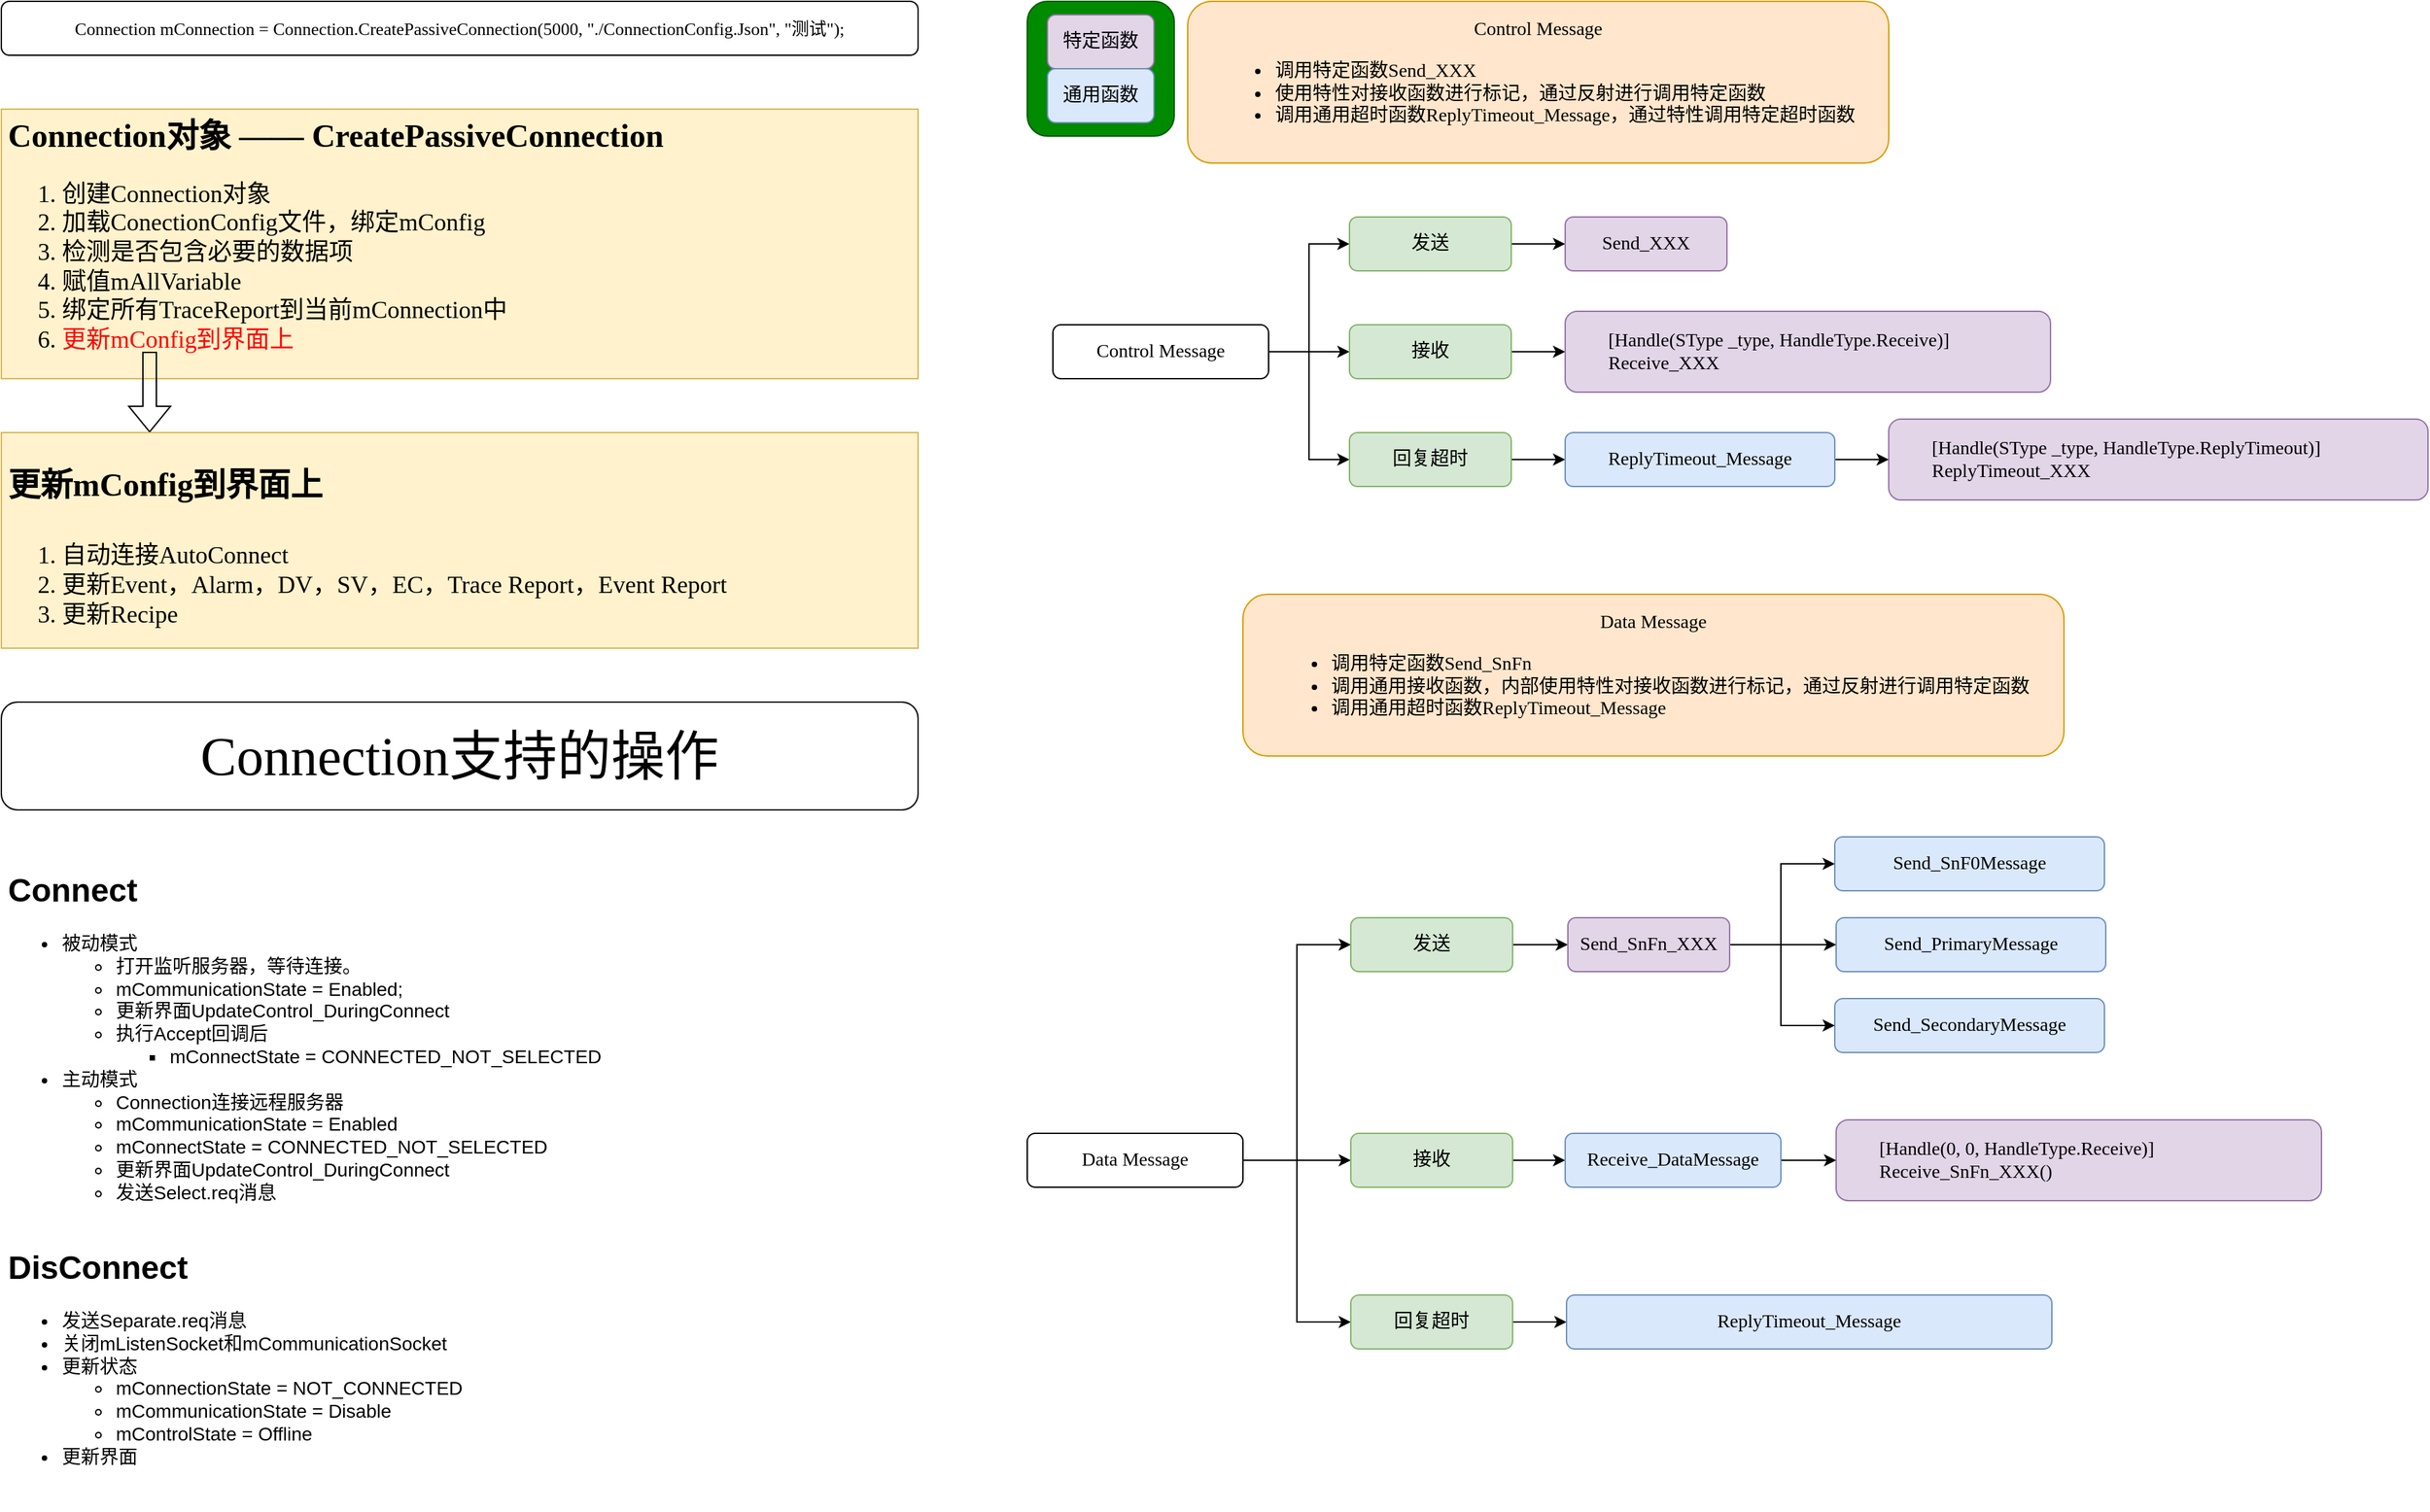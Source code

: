 <mxfile version="16.5.1" type="device"><diagram id="cqQqvtsM7xpSJZQIeAF2" name="启动"><mxGraphModel dx="4063" dy="2449" grid="1" gridSize="10" guides="1" tooltips="1" connect="1" arrows="1" fold="1" page="1" pageScale="1" pageWidth="827" pageHeight="1169" math="0" shadow="0"><root><mxCell id="0"/><mxCell id="1" parent="0"/><mxCell id="iS0wmi3behCB69ptpfjF-71" value="" style="rounded=1;whiteSpace=wrap;html=1;fontFamily=Comic Sans MS;labelBackgroundColor=none;fontSize=14;fontColor=#ffffff;fillColor=#008a00;strokeColor=#005700;movable=0;resizable=0;rotatable=0;deletable=0;editable=0;connectable=0;" vertex="1" parent="1"><mxGeometry x="841" y="40" width="109" height="100" as="geometry"/></mxCell><mxCell id="iS0wmi3behCB69ptpfjF-1" value="Connection mConnection = Connection.CreatePassiveConnection(5000, &quot;./ConnectionConfig.Json&quot;, &quot;测试&quot;);" style="rounded=1;whiteSpace=wrap;html=1;fontFamily=Comic Sans MS;fontSize=13;movable=0;resizable=0;rotatable=0;deletable=0;editable=0;connectable=0;" vertex="1" parent="1"><mxGeometry x="80" y="40" width="680" height="40" as="geometry"/></mxCell><mxCell id="iS0wmi3behCB69ptpfjF-2" value="&lt;h1&gt;Connection对象 —— CreatePassiveConnection&lt;/h1&gt;&lt;div style=&quot;font-size: 18px&quot;&gt;&lt;ol&gt;&lt;li&gt;创建Connection对象&lt;/li&gt;&lt;li&gt;加载ConectionConfig文件，绑定mConfig&lt;/li&gt;&lt;li&gt;检测是否包含必要的数据项&lt;/li&gt;&lt;li&gt;赋值mAllVariable&lt;/li&gt;&lt;li&gt;绑定所有TraceReport到当前mConnection中&lt;/li&gt;&lt;li&gt;&lt;font color=&quot;#ff0000&quot;&gt;更新mConfig到界面上&lt;/font&gt;&lt;/li&gt;&lt;/ol&gt;&lt;/div&gt;" style="text;html=1;strokeColor=#d6b656;fillColor=#fff2cc;spacing=5;spacingTop=-20;whiteSpace=wrap;overflow=hidden;rounded=0;fontFamily=Lucida Console;movable=0;resizable=0;rotatable=0;deletable=0;editable=0;connectable=0;" vertex="1" parent="1"><mxGeometry x="80" y="120" width="680" height="200" as="geometry"/></mxCell><mxCell id="iS0wmi3behCB69ptpfjF-3" value="" style="shape=flexArrow;endArrow=classic;html=1;rounded=0;fontSize=18;fontColor=#FF0000;movable=0;resizable=0;rotatable=0;deletable=0;editable=0;connectable=0;" edge="1" parent="1"><mxGeometry width="50" height="50" relative="1" as="geometry"><mxPoint x="190" y="300" as="sourcePoint"/><mxPoint x="190" y="360" as="targetPoint"/></mxGeometry></mxCell><mxCell id="iS0wmi3behCB69ptpfjF-4" value="&lt;h1&gt;&lt;font style=&quot;font-size: 24px&quot;&gt;更新mConfig到界面上&lt;/font&gt;&lt;/h1&gt;&lt;p&gt;&lt;/p&gt;&lt;ol&gt;&lt;li&gt;自动连接AutoConnect&lt;/li&gt;&lt;li&gt;更新Event，Alarm，DV，SV，EC，Trace Report，Event Report&lt;/li&gt;&lt;li&gt;更新Recipe&lt;/li&gt;&lt;/ol&gt;&lt;p&gt;&lt;/p&gt;" style="text;html=1;strokeColor=#d6b656;fillColor=#fff2cc;spacing=5;spacingTop=-20;whiteSpace=wrap;overflow=hidden;rounded=0;fontFamily=Lucida Console;fontSize=18;fontColor=#000000;movable=0;resizable=0;rotatable=0;deletable=0;editable=0;connectable=0;" vertex="1" parent="1"><mxGeometry x="80" y="360" width="680" height="160" as="geometry"/></mxCell><mxCell id="iS0wmi3behCB69ptpfjF-7" value="Connection支持的操作" style="rounded=1;whiteSpace=wrap;html=1;fontFamily=Comic Sans MS;fontSize=40;fontColor=#000000;movable=0;resizable=0;rotatable=0;deletable=0;editable=0;connectable=0;" vertex="1" parent="1"><mxGeometry x="80" y="560" width="680" height="80" as="geometry"/></mxCell><mxCell id="iS0wmi3behCB69ptpfjF-8" value="&lt;h1 style=&quot;font-size: 24px&quot;&gt;Connect&lt;/h1&gt;&lt;p style=&quot;font-size: 16px&quot;&gt;&lt;/p&gt;&lt;ul&gt;&lt;li&gt;被动模式&lt;/li&gt;&lt;ul&gt;&lt;li&gt;打开监听服务器，等待连接。&lt;/li&gt;&lt;li&gt;mCommunicationState = Enabled;&lt;br&gt;&lt;/li&gt;&lt;li&gt;更新界面UpdateControl_DuringConnect&lt;/li&gt;&lt;li&gt;执行Accept回调后&lt;/li&gt;&lt;ul&gt;&lt;li&gt;mConnectState = CONNECTED_NOT_SELECTED&lt;/li&gt;&lt;/ul&gt;&lt;/ul&gt;&lt;li&gt;主动模式&lt;/li&gt;&lt;ul&gt;&lt;li&gt;Connection连接远程服务器&lt;/li&gt;&lt;li&gt;mCommunicationState = Enabled&lt;br&gt;&lt;/li&gt;&lt;li&gt;mConnectState = CONNECTED_NOT_SELECTED&lt;/li&gt;&lt;li&gt;更新界面UpdateControl_DuringConnect&lt;/li&gt;&lt;li&gt;发送Select.req消息&lt;br&gt;&lt;/li&gt;&lt;/ul&gt;&lt;/ul&gt;&lt;p&gt;&lt;/p&gt;" style="text;html=1;strokeColor=none;fillColor=none;spacing=5;spacingTop=-20;whiteSpace=wrap;overflow=hidden;rounded=0;fontSize=14;fontColor=#000000;movable=0;resizable=0;rotatable=0;deletable=0;editable=0;connectable=0;" vertex="1" parent="1"><mxGeometry x="80" y="680" width="480" height="280" as="geometry"/></mxCell><mxCell id="iS0wmi3behCB69ptpfjF-9" value="&lt;h1 style=&quot;font-size: 24px&quot;&gt;DisConnect&lt;/h1&gt;&lt;p style=&quot;font-size: 16px&quot;&gt;&lt;/p&gt;&lt;ul&gt;&lt;li&gt;发送Separate.req消息&lt;/li&gt;&lt;li&gt;关闭mListenSocket和mCommunicationSocket&lt;/li&gt;&lt;li&gt;更新状态&lt;/li&gt;&lt;ul&gt;&lt;li&gt;mConnectionState = NOT_CONNECTED&lt;/li&gt;&lt;li&gt;mCommunicationState = Disable&lt;/li&gt;&lt;li&gt;mControlState = Offline&lt;/li&gt;&lt;/ul&gt;&lt;li&gt;更新界面&lt;/li&gt;&lt;/ul&gt;&lt;p&gt;&lt;/p&gt;" style="text;html=1;strokeColor=none;fillColor=none;spacing=5;spacingTop=-20;whiteSpace=wrap;overflow=hidden;rounded=0;fontSize=14;fontColor=#000000;movable=0;resizable=0;rotatable=0;deletable=0;editable=0;connectable=0;" vertex="1" parent="1"><mxGeometry x="80" y="960" width="680" height="200" as="geometry"/></mxCell><mxCell id="iS0wmi3behCB69ptpfjF-16" style="edgeStyle=orthogonalEdgeStyle;rounded=0;orthogonalLoop=1;jettySize=auto;html=1;entryX=0;entryY=0.5;entryDx=0;entryDy=0;fontSize=14;fontColor=#000000;movable=0;resizable=0;rotatable=0;deletable=0;editable=0;connectable=0;" edge="1" parent="1" source="iS0wmi3behCB69ptpfjF-13" target="iS0wmi3behCB69ptpfjF-14"><mxGeometry relative="1" as="geometry"/></mxCell><mxCell id="iS0wmi3behCB69ptpfjF-17" style="edgeStyle=orthogonalEdgeStyle;rounded=0;orthogonalLoop=1;jettySize=auto;html=1;entryX=0;entryY=0.5;entryDx=0;entryDy=0;fontSize=14;fontColor=#000000;movable=0;resizable=0;rotatable=0;deletable=0;editable=0;connectable=0;" edge="1" parent="1" source="iS0wmi3behCB69ptpfjF-13" target="iS0wmi3behCB69ptpfjF-15"><mxGeometry relative="1" as="geometry"/></mxCell><mxCell id="iS0wmi3behCB69ptpfjF-24" style="edgeStyle=orthogonalEdgeStyle;rounded=0;orthogonalLoop=1;jettySize=auto;html=1;entryX=0;entryY=0.5;entryDx=0;entryDy=0;fontSize=14;fontColor=#000000;movable=0;resizable=0;rotatable=0;deletable=0;editable=0;connectable=0;" edge="1" parent="1" source="iS0wmi3behCB69ptpfjF-13" target="iS0wmi3behCB69ptpfjF-23"><mxGeometry relative="1" as="geometry"/></mxCell><mxCell id="iS0wmi3behCB69ptpfjF-13" value="Control Message" style="rounded=1;whiteSpace=wrap;html=1;fontFamily=Comic Sans MS;fontSize=14;fontColor=#000000;movable=0;resizable=0;rotatable=0;deletable=0;editable=0;connectable=0;" vertex="1" parent="1"><mxGeometry x="860" y="280" width="160" height="40" as="geometry"/></mxCell><mxCell id="iS0wmi3behCB69ptpfjF-67" style="edgeStyle=orthogonalEdgeStyle;rounded=0;orthogonalLoop=1;jettySize=auto;html=1;fontSize=14;fontColor=#000000;movable=0;resizable=0;rotatable=0;deletable=0;editable=0;connectable=0;" edge="1" parent="1" source="iS0wmi3behCB69ptpfjF-14" target="iS0wmi3behCB69ptpfjF-66"><mxGeometry relative="1" as="geometry"/></mxCell><mxCell id="iS0wmi3behCB69ptpfjF-14" value="发送" style="rounded=1;whiteSpace=wrap;html=1;fontFamily=Comic Sans MS;fontSize=14;fillColor=#d5e8d4;strokeColor=#82b366;movable=0;resizable=0;rotatable=0;deletable=0;editable=0;connectable=0;" vertex="1" parent="1"><mxGeometry x="1080" y="200" width="120" height="40" as="geometry"/></mxCell><mxCell id="iS0wmi3behCB69ptpfjF-28" value="" style="edgeStyle=orthogonalEdgeStyle;rounded=0;orthogonalLoop=1;jettySize=auto;html=1;fontSize=14;fontColor=#000000;movable=0;resizable=0;rotatable=0;deletable=0;editable=0;connectable=0;" edge="1" parent="1" source="iS0wmi3behCB69ptpfjF-15" target="iS0wmi3behCB69ptpfjF-27"><mxGeometry relative="1" as="geometry"/></mxCell><mxCell id="iS0wmi3behCB69ptpfjF-15" value="接收" style="rounded=1;whiteSpace=wrap;html=1;fontFamily=Comic Sans MS;fontSize=14;fillColor=#d5e8d4;strokeColor=#82b366;movable=0;resizable=0;rotatable=0;deletable=0;editable=0;connectable=0;" vertex="1" parent="1"><mxGeometry x="1080" y="280" width="120" height="40" as="geometry"/></mxCell><mxCell id="iS0wmi3behCB69ptpfjF-61" style="edgeStyle=orthogonalEdgeStyle;rounded=0;orthogonalLoop=1;jettySize=auto;html=1;fontSize=14;fontColor=#000000;movable=0;resizable=0;rotatable=0;deletable=0;editable=0;connectable=0;" edge="1" parent="1" source="iS0wmi3behCB69ptpfjF-23" target="iS0wmi3behCB69ptpfjF-60"><mxGeometry relative="1" as="geometry"/></mxCell><mxCell id="iS0wmi3behCB69ptpfjF-23" value="回复超时" style="rounded=1;whiteSpace=wrap;html=1;fontFamily=Comic Sans MS;fontSize=14;fillColor=#d5e8d4;strokeColor=#82b366;movable=0;resizable=0;rotatable=0;deletable=0;editable=0;connectable=0;" vertex="1" parent="1"><mxGeometry x="1080" y="360" width="120" height="40" as="geometry"/></mxCell><mxCell id="iS0wmi3behCB69ptpfjF-27" value="[Handle(SType _type, HandleType.Receive)]&lt;br&gt;&lt;div style=&quot;&quot;&gt;&lt;span&gt;Receive_XXX&lt;/span&gt;&lt;/div&gt;" style="rounded=1;whiteSpace=wrap;html=1;fontFamily=Comic Sans MS;fontSize=14;spacingLeft=30;align=left;fillColor=#e1d5e7;strokeColor=#9673a6;movable=0;resizable=0;rotatable=0;deletable=0;editable=0;connectable=0;" vertex="1" parent="1"><mxGeometry x="1240" y="270" width="360" height="60" as="geometry"/></mxCell><mxCell id="iS0wmi3behCB69ptpfjF-29" value="[Handle(SType _type, HandleType.ReplyTimeout)]&lt;br&gt;ReplyTimeout_XXX" style="rounded=1;whiteSpace=wrap;html=1;fontFamily=Comic Sans MS;fontSize=14;align=left;spacingLeft=30;fillColor=#e1d5e7;strokeColor=#9673a6;movable=0;resizable=0;rotatable=0;deletable=0;editable=0;connectable=0;" vertex="1" parent="1"><mxGeometry x="1480" y="350" width="400" height="60" as="geometry"/></mxCell><mxCell id="iS0wmi3behCB69ptpfjF-32" value="Data Message&lt;br&gt;&lt;ul&gt;&lt;li style=&quot;text-align: left&quot;&gt;调用特定函数Send_SnFn&lt;/li&gt;&lt;li style=&quot;text-align: left&quot;&gt;调用通用接收函数，内部使用特性对接收函数进行标记，通过反射进行调用特定函数&lt;/li&gt;&lt;li style=&quot;text-align: left&quot;&gt;调用通用超时函数ReplyTimeout_Message&lt;/li&gt;&lt;/ul&gt;" style="rounded=1;whiteSpace=wrap;html=1;fontFamily=Comic Sans MS;fontSize=14;labelBackgroundColor=none;fillColor=#ffe6cc;strokeColor=#d79b00;movable=0;resizable=0;rotatable=0;deletable=0;editable=0;connectable=0;" vertex="1" parent="1"><mxGeometry x="1001" y="480" width="609" height="120" as="geometry"/></mxCell><mxCell id="iS0wmi3behCB69ptpfjF-33" style="edgeStyle=orthogonalEdgeStyle;rounded=0;orthogonalLoop=1;jettySize=auto;html=1;entryX=0;entryY=0.5;entryDx=0;entryDy=0;fontSize=14;fontColor=#000000;movable=0;resizable=0;rotatable=0;deletable=0;editable=0;connectable=0;" edge="1" parent="1" source="iS0wmi3behCB69ptpfjF-36" target="iS0wmi3behCB69ptpfjF-38"><mxGeometry relative="1" as="geometry"/></mxCell><mxCell id="iS0wmi3behCB69ptpfjF-34" style="edgeStyle=orthogonalEdgeStyle;rounded=0;orthogonalLoop=1;jettySize=auto;html=1;entryX=0;entryY=0.5;entryDx=0;entryDy=0;fontSize=14;fontColor=#000000;movable=0;resizable=0;rotatable=0;deletable=0;editable=0;connectable=0;" edge="1" parent="1" source="iS0wmi3behCB69ptpfjF-36" target="iS0wmi3behCB69ptpfjF-40"><mxGeometry relative="1" as="geometry"/></mxCell><mxCell id="iS0wmi3behCB69ptpfjF-35" style="edgeStyle=orthogonalEdgeStyle;rounded=0;orthogonalLoop=1;jettySize=auto;html=1;entryX=0;entryY=0.5;entryDx=0;entryDy=0;fontSize=14;fontColor=#000000;movable=0;resizable=0;rotatable=0;deletable=0;editable=0;connectable=0;" edge="1" parent="1" source="iS0wmi3behCB69ptpfjF-36" target="iS0wmi3behCB69ptpfjF-42"><mxGeometry relative="1" as="geometry"/></mxCell><mxCell id="iS0wmi3behCB69ptpfjF-36" value="Data Message" style="rounded=1;whiteSpace=wrap;html=1;fontFamily=Comic Sans MS;fontSize=14;fontColor=#000000;movable=0;resizable=0;rotatable=0;deletable=0;editable=0;connectable=0;" vertex="1" parent="1"><mxGeometry x="841" y="880" width="160" height="40" as="geometry"/></mxCell><mxCell id="iS0wmi3behCB69ptpfjF-56" style="edgeStyle=orthogonalEdgeStyle;rounded=0;orthogonalLoop=1;jettySize=auto;html=1;exitX=1;exitY=0.5;exitDx=0;exitDy=0;entryX=0;entryY=0.5;entryDx=0;entryDy=0;fontSize=14;fontColor=#000000;movable=0;resizable=0;rotatable=0;deletable=0;editable=0;connectable=0;" edge="1" parent="1" source="iS0wmi3behCB69ptpfjF-38" target="iS0wmi3behCB69ptpfjF-55"><mxGeometry relative="1" as="geometry"/></mxCell><mxCell id="iS0wmi3behCB69ptpfjF-38" value="发送" style="rounded=1;whiteSpace=wrap;html=1;fontFamily=Comic Sans MS;fontSize=14;fillColor=#d5e8d4;strokeColor=#82b366;movable=0;resizable=0;rotatable=0;deletable=0;editable=0;connectable=0;" vertex="1" parent="1"><mxGeometry x="1081" y="720" width="120" height="40" as="geometry"/></mxCell><mxCell id="iS0wmi3behCB69ptpfjF-65" style="edgeStyle=orthogonalEdgeStyle;rounded=0;orthogonalLoop=1;jettySize=auto;html=1;fontSize=14;fontColor=#000000;movable=0;resizable=0;rotatable=0;deletable=0;editable=0;connectable=0;" edge="1" parent="1" source="iS0wmi3behCB69ptpfjF-40" target="iS0wmi3behCB69ptpfjF-63"><mxGeometry relative="1" as="geometry"/></mxCell><mxCell id="iS0wmi3behCB69ptpfjF-40" value="接收" style="rounded=1;whiteSpace=wrap;html=1;fontFamily=Comic Sans MS;fontSize=14;fillColor=#d5e8d4;strokeColor=#82b366;movable=0;resizable=0;rotatable=0;deletable=0;editable=0;connectable=0;" vertex="1" parent="1"><mxGeometry x="1081" y="880" width="120" height="40" as="geometry"/></mxCell><mxCell id="iS0wmi3behCB69ptpfjF-47" value="" style="edgeStyle=orthogonalEdgeStyle;rounded=0;orthogonalLoop=1;jettySize=auto;html=1;fontSize=14;fontColor=#000000;movable=0;resizable=0;rotatable=0;deletable=0;editable=0;connectable=0;" edge="1" parent="1" source="iS0wmi3behCB69ptpfjF-42" target="iS0wmi3behCB69ptpfjF-46"><mxGeometry relative="1" as="geometry"/></mxCell><mxCell id="iS0wmi3behCB69ptpfjF-42" value="回复超时" style="rounded=1;whiteSpace=wrap;html=1;fontFamily=Comic Sans MS;fontSize=14;fillColor=#d5e8d4;strokeColor=#82b366;movable=0;resizable=0;rotatable=0;deletable=0;editable=0;connectable=0;" vertex="1" parent="1"><mxGeometry x="1081" y="1000" width="120" height="40" as="geometry"/></mxCell><mxCell id="iS0wmi3behCB69ptpfjF-44" value="[Handle(0, 0, HandleType.Receive)]&lt;br&gt;Receive_SnFn_XXX()" style="rounded=1;whiteSpace=wrap;html=1;fontFamily=Comic Sans MS;fontSize=14;align=left;spacingLeft=30;fillColor=#e1d5e7;strokeColor=#9673a6;movable=0;resizable=0;rotatable=0;deletable=0;editable=0;connectable=0;" vertex="1" parent="1"><mxGeometry x="1441" y="870" width="360" height="60" as="geometry"/></mxCell><mxCell id="iS0wmi3behCB69ptpfjF-46" value="ReplyTimeout_Message" style="rounded=1;whiteSpace=wrap;html=1;fontFamily=Comic Sans MS;fontSize=14;fillColor=#dae8fc;strokeColor=#6c8ebf;movable=0;resizable=0;rotatable=0;deletable=0;editable=0;connectable=0;" vertex="1" parent="1"><mxGeometry x="1241" y="1000" width="360" height="40" as="geometry"/></mxCell><mxCell id="iS0wmi3behCB69ptpfjF-48" value="Send_SnF0Message" style="rounded=1;whiteSpace=wrap;html=1;fontFamily=Comic Sans MS;labelBackgroundColor=none;fontSize=14;fillColor=#dae8fc;strokeColor=#6c8ebf;movable=0;resizable=0;rotatable=0;deletable=0;editable=0;connectable=0;" vertex="1" parent="1"><mxGeometry x="1440" y="660" width="200" height="40" as="geometry"/></mxCell><mxCell id="iS0wmi3behCB69ptpfjF-49" value="Send_PrimaryMessage" style="rounded=1;whiteSpace=wrap;html=1;fontFamily=Comic Sans MS;labelBackgroundColor=none;fontSize=14;fillColor=#dae8fc;strokeColor=#6c8ebf;movable=0;resizable=0;rotatable=0;deletable=0;editable=0;connectable=0;" vertex="1" parent="1"><mxGeometry x="1441" y="720" width="200" height="40" as="geometry"/></mxCell><mxCell id="iS0wmi3behCB69ptpfjF-50" value="Send_SecondaryMessage" style="rounded=1;whiteSpace=wrap;html=1;fontFamily=Comic Sans MS;labelBackgroundColor=none;fontSize=14;fillColor=#dae8fc;strokeColor=#6c8ebf;movable=0;resizable=0;rotatable=0;deletable=0;editable=0;connectable=0;" vertex="1" parent="1"><mxGeometry x="1440" y="780" width="200" height="40" as="geometry"/></mxCell><mxCell id="iS0wmi3behCB69ptpfjF-57" style="edgeStyle=orthogonalEdgeStyle;rounded=0;orthogonalLoop=1;jettySize=auto;html=1;exitX=1;exitY=0.5;exitDx=0;exitDy=0;entryX=0;entryY=0.5;entryDx=0;entryDy=0;fontSize=14;fontColor=#000000;movable=0;resizable=0;rotatable=0;deletable=0;editable=0;connectable=0;" edge="1" parent="1" source="iS0wmi3behCB69ptpfjF-55" target="iS0wmi3behCB69ptpfjF-48"><mxGeometry relative="1" as="geometry"><Array as="points"><mxPoint x="1400" y="740"/><mxPoint x="1400" y="680"/></Array></mxGeometry></mxCell><mxCell id="iS0wmi3behCB69ptpfjF-58" style="edgeStyle=orthogonalEdgeStyle;rounded=0;orthogonalLoop=1;jettySize=auto;html=1;exitX=1;exitY=0.5;exitDx=0;exitDy=0;entryX=0;entryY=0.5;entryDx=0;entryDy=0;fontSize=14;fontColor=#000000;movable=0;resizable=0;rotatable=0;deletable=0;editable=0;connectable=0;" edge="1" parent="1" source="iS0wmi3behCB69ptpfjF-55" target="iS0wmi3behCB69ptpfjF-49"><mxGeometry relative="1" as="geometry"/></mxCell><mxCell id="iS0wmi3behCB69ptpfjF-59" style="edgeStyle=orthogonalEdgeStyle;rounded=0;orthogonalLoop=1;jettySize=auto;html=1;exitX=1;exitY=0.5;exitDx=0;exitDy=0;entryX=0;entryY=0.5;entryDx=0;entryDy=0;fontSize=14;fontColor=#000000;movable=0;resizable=0;rotatable=0;deletable=0;editable=0;connectable=0;" edge="1" parent="1" source="iS0wmi3behCB69ptpfjF-55" target="iS0wmi3behCB69ptpfjF-50"><mxGeometry relative="1" as="geometry"><Array as="points"><mxPoint x="1400" y="740"/><mxPoint x="1400" y="800"/></Array></mxGeometry></mxCell><mxCell id="iS0wmi3behCB69ptpfjF-55" value="Send_SnFn_XXX" style="rounded=1;whiteSpace=wrap;html=1;fontFamily=Comic Sans MS;labelBackgroundColor=none;fontSize=14;fillColor=#e1d5e7;strokeColor=#9673a6;movable=0;resizable=0;rotatable=0;deletable=0;editable=0;connectable=0;" vertex="1" parent="1"><mxGeometry x="1242" y="720" width="120" height="40" as="geometry"/></mxCell><mxCell id="iS0wmi3behCB69ptpfjF-62" style="edgeStyle=orthogonalEdgeStyle;rounded=0;orthogonalLoop=1;jettySize=auto;html=1;fontSize=14;fontColor=#000000;movable=0;resizable=0;rotatable=0;deletable=0;editable=0;connectable=0;" edge="1" parent="1" source="iS0wmi3behCB69ptpfjF-60" target="iS0wmi3behCB69ptpfjF-29"><mxGeometry relative="1" as="geometry"/></mxCell><mxCell id="iS0wmi3behCB69ptpfjF-60" value="ReplyTimeout_Message" style="rounded=1;whiteSpace=wrap;html=1;fontFamily=Comic Sans MS;fontSize=14;fillColor=#dae8fc;strokeColor=#6c8ebf;movable=0;resizable=0;rotatable=0;deletable=0;editable=0;connectable=0;" vertex="1" parent="1"><mxGeometry x="1240" y="360" width="200" height="40" as="geometry"/></mxCell><mxCell id="iS0wmi3behCB69ptpfjF-64" style="edgeStyle=orthogonalEdgeStyle;rounded=0;orthogonalLoop=1;jettySize=auto;html=1;fontSize=14;fontColor=#000000;movable=0;resizable=0;rotatable=0;deletable=0;editable=0;connectable=0;" edge="1" parent="1" source="iS0wmi3behCB69ptpfjF-63" target="iS0wmi3behCB69ptpfjF-44"><mxGeometry relative="1" as="geometry"/></mxCell><mxCell id="iS0wmi3behCB69ptpfjF-63" value="Receive_DataMessage" style="rounded=1;whiteSpace=wrap;html=1;fontFamily=Comic Sans MS;labelBackgroundColor=none;fontSize=14;fillColor=#dae8fc;strokeColor=#6c8ebf;movable=0;resizable=0;rotatable=0;deletable=0;editable=0;connectable=0;" vertex="1" parent="1"><mxGeometry x="1240" y="880" width="160" height="40" as="geometry"/></mxCell><mxCell id="iS0wmi3behCB69ptpfjF-66" value="Send_XXX" style="rounded=1;whiteSpace=wrap;html=1;fontFamily=Comic Sans MS;labelBackgroundColor=none;fontSize=14;fillColor=#e1d5e7;strokeColor=#9673a6;movable=0;resizable=0;rotatable=0;deletable=0;editable=0;connectable=0;" vertex="1" parent="1"><mxGeometry x="1240" y="200" width="120" height="40" as="geometry"/></mxCell><mxCell id="iS0wmi3behCB69ptpfjF-68" value="Control Message&lt;br&gt;&lt;ul&gt;&lt;li style=&quot;text-align: left&quot;&gt;调用特定函数Send_XXX&lt;/li&gt;&lt;li style=&quot;text-align: left&quot;&gt;使用特性对接收函数进行标记，通过反射进行调用特定函数&lt;/li&gt;&lt;li style=&quot;text-align: left&quot;&gt;调用通用超时函数ReplyTimeout_Message，通过特性调用特定超时函数&lt;/li&gt;&lt;/ul&gt;" style="rounded=1;whiteSpace=wrap;html=1;fontFamily=Comic Sans MS;fontSize=14;labelBackgroundColor=none;fillColor=#ffe6cc;strokeColor=#d79b00;movable=0;resizable=0;rotatable=0;deletable=0;editable=0;connectable=0;" vertex="1" parent="1"><mxGeometry x="960" y="40" width="520" height="120" as="geometry"/></mxCell><mxCell id="iS0wmi3behCB69ptpfjF-69" value="特定函数" style="rounded=1;whiteSpace=wrap;html=1;fontFamily=Comic Sans MS;labelBackgroundColor=none;fontSize=14;fillColor=#e1d5e7;strokeColor=#9673a6;movable=0;resizable=0;rotatable=0;deletable=0;editable=0;connectable=0;" vertex="1" parent="1"><mxGeometry x="856" y="50" width="79" height="40" as="geometry"/></mxCell><mxCell id="iS0wmi3behCB69ptpfjF-70" value="通用函数" style="rounded=1;whiteSpace=wrap;html=1;fontFamily=Comic Sans MS;labelBackgroundColor=none;fontSize=14;fillColor=#dae8fc;strokeColor=#6c8ebf;movable=0;resizable=0;rotatable=0;deletable=0;editable=0;connectable=0;" vertex="1" parent="1"><mxGeometry x="856" y="90" width="79" height="40" as="geometry"/></mxCell></root></mxGraphModel></diagram></mxfile>